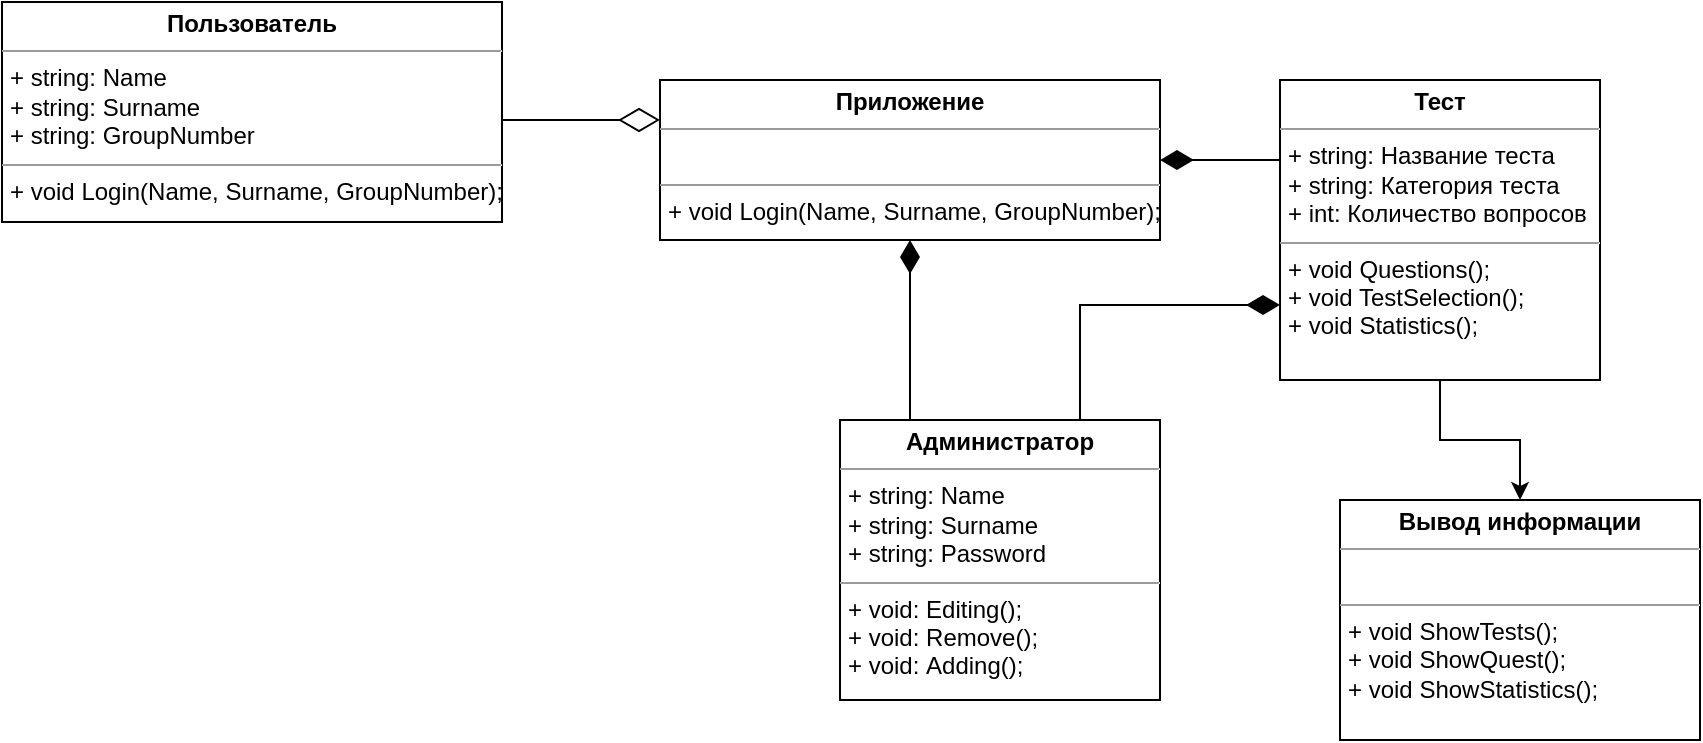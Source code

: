 <mxfile version="12.8.8" type="device"><diagram id="emz4izD4jr59BP2HKsv0" name="Page-1"><mxGraphModel dx="1902" dy="565" grid="0" gridSize="10" guides="1" tooltips="1" connect="1" arrows="1" fold="1" page="0" pageScale="1" pageWidth="827" pageHeight="1169" math="0" shadow="0"><root><mxCell id="0"/><mxCell id="1" parent="0"/><mxCell id="DsUHuL2x0Ed1V_aNv-Xa-15" style="rounded=0;orthogonalLoop=1;jettySize=auto;html=1;exitX=0.75;exitY=0;exitDx=0;exitDy=0;endArrow=diamondThin;endFill=1;strokeWidth=1;endSize=14;entryX=0;entryY=0.75;entryDx=0;entryDy=0;edgeStyle=orthogonalEdgeStyle;" parent="1" source="DsUHuL2x0Ed1V_aNv-Xa-7" target="DsUHuL2x0Ed1V_aNv-Xa-8" edge="1"><mxGeometry relative="1" as="geometry"><mxPoint x="220" y="300" as="sourcePoint"/><mxPoint x="160" y="270" as="targetPoint"/></mxGeometry></mxCell><mxCell id="DsUHuL2x0Ed1V_aNv-Xa-5" value="&lt;p style=&quot;margin: 0px ; margin-top: 4px ; text-align: center&quot;&gt;&lt;b&gt;Вывод информации&lt;/b&gt;&lt;/p&gt;&lt;hr size=&quot;1&quot;&gt;&lt;p style=&quot;margin: 0px 0px 0px 4px&quot;&gt;&lt;br&gt;&lt;/p&gt;&lt;hr size=&quot;1&quot;&gt;&lt;p style=&quot;margin: 0px ; margin-left: 4px&quot;&gt;&lt;span&gt;+ void ShowTests();&lt;/span&gt;&lt;br&gt;&lt;/p&gt;&lt;p style=&quot;margin: 0px ; margin-left: 4px&quot;&gt;&lt;span&gt;+ void ShowQuest();&lt;/span&gt;&lt;/p&gt;&lt;p style=&quot;margin: 0px ; margin-left: 4px&quot;&gt;&lt;span&gt;+ void ShowStatistics();&lt;/span&gt;&lt;/p&gt;" style="verticalAlign=top;align=left;overflow=fill;fontSize=12;fontFamily=Helvetica;html=1;" parent="1" vertex="1"><mxGeometry x="250" y="380" width="180" height="120" as="geometry"/></mxCell><mxCell id="DsUHuL2x0Ed1V_aNv-Xa-14" style="edgeStyle=orthogonalEdgeStyle;rounded=0;orthogonalLoop=1;jettySize=auto;html=1;exitX=0.25;exitY=0;exitDx=0;exitDy=0;entryX=0.5;entryY=1;entryDx=0;entryDy=0;endArrow=diamondThin;endFill=1;endSize=14;" parent="1" source="DsUHuL2x0Ed1V_aNv-Xa-7" target="DsUHuL2x0Ed1V_aNv-Xa-12" edge="1"><mxGeometry relative="1" as="geometry"><Array as="points"><mxPoint x="35" y="340"/></Array></mxGeometry></mxCell><mxCell id="DsUHuL2x0Ed1V_aNv-Xa-7" value="&lt;p style=&quot;margin: 0px ; margin-top: 4px ; text-align: center&quot;&gt;&lt;b&gt;Администратор&lt;/b&gt;&lt;/p&gt;&lt;hr size=&quot;1&quot;&gt;&lt;p style=&quot;margin: 0px 0px 0px 4px&quot;&gt;+ string: Name&lt;/p&gt;&lt;p style=&quot;margin: 0px 0px 0px 4px&quot;&gt;+ string: Surname&lt;/p&gt;&lt;p style=&quot;margin: 0px 0px 0px 4px&quot;&gt;+ string: Password&lt;/p&gt;&lt;hr size=&quot;1&quot;&gt;&lt;p style=&quot;margin: 0px ; margin-left: 4px&quot;&gt;+ void:&amp;nbsp;Editing();&lt;/p&gt;&lt;p style=&quot;margin: 0px ; margin-left: 4px&quot;&gt;+ void:&amp;nbsp;Remove();&lt;/p&gt;&lt;p style=&quot;margin: 0px ; margin-left: 4px&quot;&gt;+ void:&amp;nbsp;Adding();&lt;/p&gt;" style="verticalAlign=top;align=left;overflow=fill;fontSize=12;fontFamily=Helvetica;html=1;" parent="1" vertex="1"><mxGeometry y="340" width="160" height="140" as="geometry"/></mxCell><mxCell id="0D7WHYf13Qzcg-BV-fNt-1" value="" style="edgeStyle=orthogonalEdgeStyle;rounded=0;orthogonalLoop=1;jettySize=auto;html=1;" edge="1" parent="1" source="DsUHuL2x0Ed1V_aNv-Xa-8" target="DsUHuL2x0Ed1V_aNv-Xa-5"><mxGeometry relative="1" as="geometry"/></mxCell><mxCell id="DsUHuL2x0Ed1V_aNv-Xa-8" value="&lt;p style=&quot;margin: 0px ; margin-top: 4px ; text-align: center&quot;&gt;&lt;b&gt;Тест&lt;/b&gt;&lt;/p&gt;&lt;hr size=&quot;1&quot;&gt;&lt;p style=&quot;margin: 0px ; margin-left: 4px&quot;&gt;+ string: Название теста&lt;br&gt;&lt;/p&gt;&lt;p style=&quot;margin: 0px ; margin-left: 4px&quot;&gt;+ string: Категория теста&lt;/p&gt;&lt;p style=&quot;margin: 0px ; margin-left: 4px&quot;&gt;+ int: Количество вопросов&lt;/p&gt;&lt;hr size=&quot;1&quot;&gt;&lt;p style=&quot;margin: 0px ; margin-left: 4px&quot;&gt;+ void Questions();&lt;/p&gt;&lt;p style=&quot;margin: 0px ; margin-left: 4px&quot;&gt;+ void TestSelection();&lt;/p&gt;&lt;p style=&quot;margin: 0px ; margin-left: 4px&quot;&gt;+ void Statistics();&lt;/p&gt;" style="verticalAlign=top;align=left;overflow=fill;fontSize=12;fontFamily=Helvetica;html=1;" parent="1" vertex="1"><mxGeometry x="220" y="170" width="160" height="150" as="geometry"/></mxCell><mxCell id="DsUHuL2x0Ed1V_aNv-Xa-17" style="edgeStyle=orthogonalEdgeStyle;rounded=0;orthogonalLoop=1;jettySize=auto;html=1;exitX=1;exitY=0.5;exitDx=0;exitDy=0;entryX=0;entryY=0.25;entryDx=0;entryDy=0;endArrow=diamondThin;endFill=0;strokeWidth=1;jumpSize=15;endSize=18;" parent="1" source="DsUHuL2x0Ed1V_aNv-Xa-10" target="DsUHuL2x0Ed1V_aNv-Xa-12" edge="1"><mxGeometry relative="1" as="geometry"><Array as="points"><mxPoint x="-240" y="190"/></Array></mxGeometry></mxCell><mxCell id="DsUHuL2x0Ed1V_aNv-Xa-10" value="&lt;p style=&quot;text-align: center ; margin: 4px 0px 0px&quot;&gt;&lt;b&gt;Пользователь&lt;/b&gt;&lt;/p&gt;&lt;hr size=&quot;1&quot;&gt;&lt;p style=&quot;margin: 0px ; margin-left: 4px&quot;&gt;+ string: Name&lt;/p&gt;&lt;p style=&quot;margin: 0px ; margin-left: 4px&quot;&gt;+ string: Surname&lt;/p&gt;&lt;p style=&quot;margin: 0px ; margin-left: 4px&quot;&gt;+ string: GroupNumber&lt;/p&gt;&lt;hr size=&quot;1&quot;&gt;&lt;p style=&quot;margin: 0px ; margin-left: 4px&quot;&gt;&lt;span&gt;+ void Login(Name,&amp;nbsp;&lt;/span&gt;&lt;span&gt;Surname,&amp;nbsp;&lt;/span&gt;&lt;span&gt;GroupNumber&lt;/span&gt;&lt;span&gt;);&lt;/span&gt;&lt;br&gt;&lt;/p&gt;&lt;p style=&quot;margin: 0px ; margin-left: 4px&quot;&gt;&lt;br&gt;&lt;/p&gt;" style="verticalAlign=top;align=left;overflow=fill;fontSize=12;fontFamily=Helvetica;html=1;" parent="1" vertex="1"><mxGeometry x="-419" y="131" width="250" height="110" as="geometry"/></mxCell><mxCell id="DsUHuL2x0Ed1V_aNv-Xa-12" value="&lt;p style=&quot;margin: 0px ; margin-top: 4px ; text-align: center&quot;&gt;&lt;b&gt;Приложение&lt;/b&gt;&lt;/p&gt;&lt;hr size=&quot;1&quot;&gt;&lt;p style=&quot;margin: 0px ; margin-left: 4px&quot;&gt;&lt;br&gt;&lt;/p&gt;&lt;hr size=&quot;1&quot;&gt;&lt;p style=&quot;margin: 0px ; margin-left: 4px&quot;&gt;&lt;span&gt;+ void Login(Name,&amp;nbsp;&lt;/span&gt;&lt;span&gt;Surname,&amp;nbsp;&lt;/span&gt;&lt;span&gt;GroupNumber&lt;/span&gt;&lt;span&gt;);&lt;/span&gt;&lt;br&gt;&lt;/p&gt;" style="verticalAlign=top;align=left;overflow=fill;fontSize=12;fontFamily=Helvetica;html=1;" parent="1" vertex="1"><mxGeometry x="-90" y="170" width="250" height="80" as="geometry"/></mxCell><mxCell id="0D7WHYf13Qzcg-BV-fNt-2" style="rounded=0;orthogonalLoop=1;jettySize=auto;html=1;exitX=0;exitY=0.25;exitDx=0;exitDy=0;endArrow=diamondThin;endFill=1;strokeWidth=1;endSize=14;entryX=1;entryY=0.5;entryDx=0;entryDy=0;edgeStyle=orthogonalEdgeStyle;" edge="1" parent="1" source="DsUHuL2x0Ed1V_aNv-Xa-8" target="DsUHuL2x0Ed1V_aNv-Xa-12"><mxGeometry relative="1" as="geometry"><mxPoint x="130" y="350" as="sourcePoint"/><mxPoint x="230" y="282.5" as="targetPoint"/><Array as="points"><mxPoint x="220" y="210"/></Array></mxGeometry></mxCell></root></mxGraphModel></diagram></mxfile>